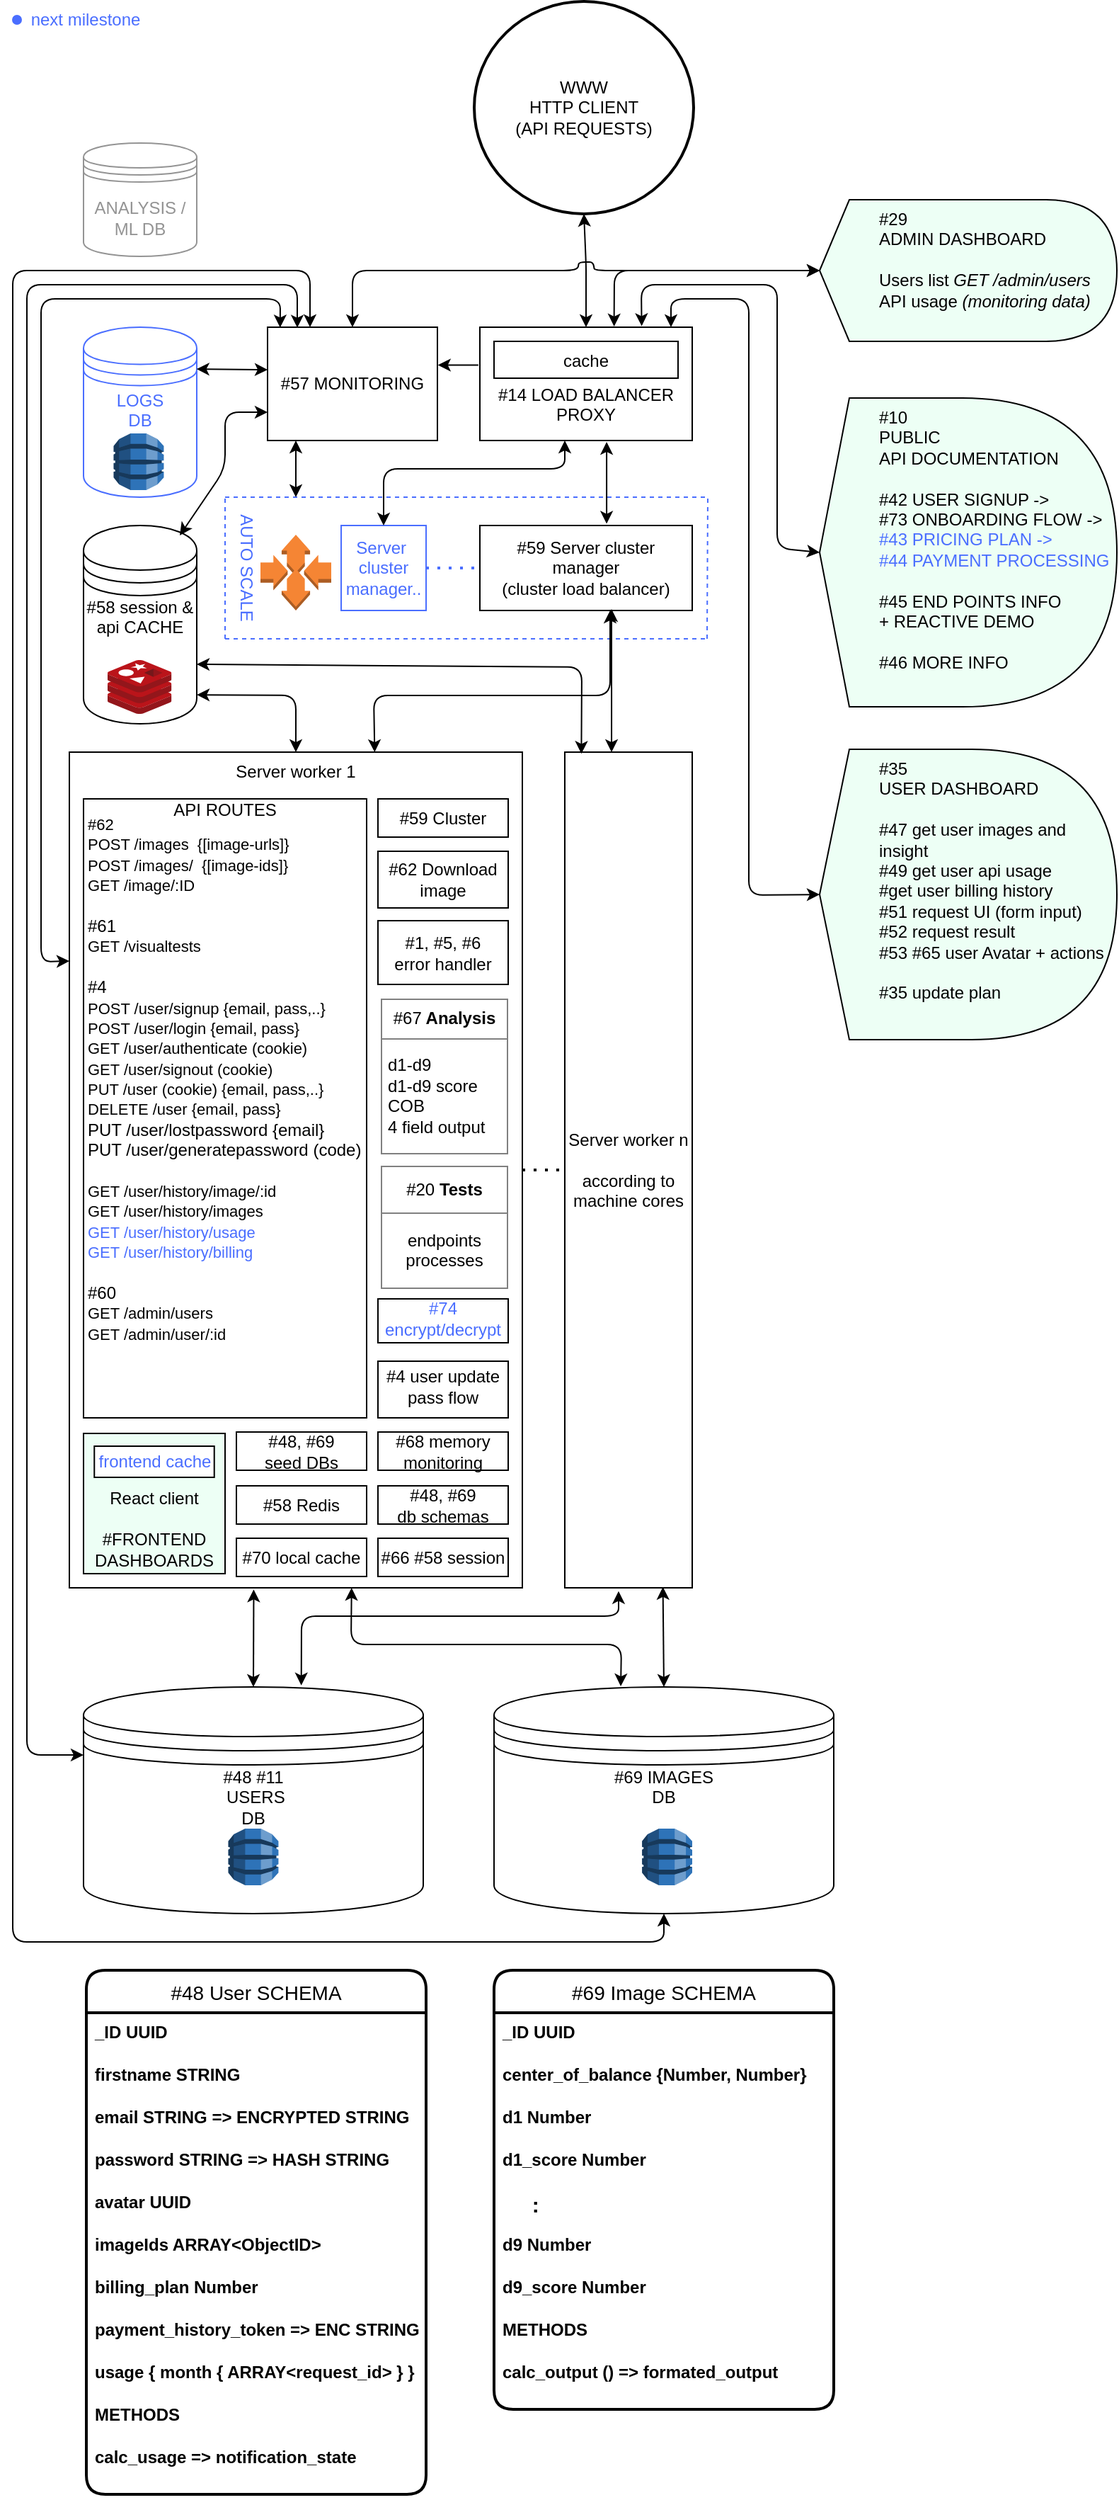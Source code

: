 <mxfile version="13.4.5" type="device"><diagram id="C5RBs43oDa-KdzZeNtuy" name="Page-1"><mxGraphModel dx="1221" dy="1875" grid="1" gridSize="10" guides="1" tooltips="1" connect="1" arrows="1" fold="1" page="1" pageScale="1" pageWidth="827" pageHeight="1169" math="0" shadow="0"><root><mxCell id="WIyWlLk6GJQsqaUBKTNV-0"/><mxCell id="WIyWlLk6GJQsqaUBKTNV-1" parent="WIyWlLk6GJQsqaUBKTNV-0"/><mxCell id="YSTjbXpnyVqQzLD2XEyx-161" value="#58 session &amp;amp; api CACHE&lt;br&gt;" style="shape=datastore;whiteSpace=wrap;html=1;verticalAlign=top;" parent="WIyWlLk6GJQsqaUBKTNV-1" vertex="1"><mxGeometry x="75" y="400" width="80" height="140" as="geometry"/></mxCell><mxCell id="YSTjbXpnyVqQzLD2XEyx-63" style="edgeStyle=orthogonalEdgeStyle;rounded=0;orthogonalLoop=1;jettySize=auto;html=1;exitX=0;exitY=0.5;exitDx=0;exitDy=0;entryX=0;entryY=0.5;entryDx=0;entryDy=0;" parent="WIyWlLk6GJQsqaUBKTNV-1" source="YSTjbXpnyVqQzLD2XEyx-0" target="YSTjbXpnyVqQzLD2XEyx-0" edge="1"><mxGeometry relative="1" as="geometry"/></mxCell><mxCell id="YSTjbXpnyVqQzLD2XEyx-0" value="#57 MONITORING" style="rounded=0;whiteSpace=wrap;html=1;" parent="WIyWlLk6GJQsqaUBKTNV-1" vertex="1"><mxGeometry x="205" y="260" width="120" height="80" as="geometry"/></mxCell><mxCell id="YSTjbXpnyVqQzLD2XEyx-1" value="LOGS &lt;br&gt;DB" style="shape=datastore;whiteSpace=wrap;html=1;verticalAlign=top;strokeColor=#4A6EFF;fontColor=#4A6EFF;" parent="WIyWlLk6GJQsqaUBKTNV-1" vertex="1"><mxGeometry x="75" y="260" width="80" height="120" as="geometry"/></mxCell><mxCell id="YSTjbXpnyVqQzLD2XEyx-5" value="cache&lt;br&gt;&lt;br&gt;#14 LOAD BALANCER&lt;br&gt;PROXY" style="rounded=0;whiteSpace=wrap;html=1;" parent="WIyWlLk6GJQsqaUBKTNV-1" vertex="1"><mxGeometry x="355" y="260" width="150" height="80" as="geometry"/></mxCell><mxCell id="YSTjbXpnyVqQzLD2XEyx-11" value="Server&amp;nbsp;&lt;br&gt;cluster&lt;br&gt;manager.." style="rounded=0;whiteSpace=wrap;html=1;strokeColor=#4A6EFF;fontColor=#4A6EFF;" parent="WIyWlLk6GJQsqaUBKTNV-1" vertex="1"><mxGeometry x="257" y="400" width="60" height="60" as="geometry"/></mxCell><mxCell id="YSTjbXpnyVqQzLD2XEyx-13" value="#59 Server cluster&lt;br&gt;manager&lt;br&gt;(cluster load balancer)" style="rounded=0;whiteSpace=wrap;html=1;" parent="WIyWlLk6GJQsqaUBKTNV-1" vertex="1"><mxGeometry x="355" y="400" width="150" height="60" as="geometry"/></mxCell><mxCell id="YSTjbXpnyVqQzLD2XEyx-20" value="" style="endArrow=none;dashed=1;html=1;strokeColor=#4A6EFF;" parent="WIyWlLk6GJQsqaUBKTNV-1" edge="1"><mxGeometry width="50" height="50" relative="1" as="geometry"><mxPoint x="175" y="380" as="sourcePoint"/><mxPoint x="515" y="380" as="targetPoint"/></mxGeometry></mxCell><mxCell id="YSTjbXpnyVqQzLD2XEyx-21" value="" style="endArrow=none;dashed=1;html=1;strokeColor=#4A6EFF;" parent="WIyWlLk6GJQsqaUBKTNV-1" edge="1"><mxGeometry width="50" height="50" relative="1" as="geometry"><mxPoint x="515.5" y="480" as="sourcePoint"/><mxPoint x="516" y="380" as="targetPoint"/></mxGeometry></mxCell><mxCell id="YSTjbXpnyVqQzLD2XEyx-22" value="" style="endArrow=none;dashed=1;html=1;strokeColor=#4A6EFF;" parent="WIyWlLk6GJQsqaUBKTNV-1" edge="1"><mxGeometry width="50" height="50" relative="1" as="geometry"><mxPoint x="175" y="480" as="sourcePoint"/><mxPoint x="175" y="380" as="targetPoint"/></mxGeometry></mxCell><mxCell id="YSTjbXpnyVqQzLD2XEyx-24" value="" style="endArrow=none;dashed=1;html=1;strokeColor=#4A6EFF;" parent="WIyWlLk6GJQsqaUBKTNV-1" edge="1"><mxGeometry width="50" height="50" relative="1" as="geometry"><mxPoint x="175" y="480" as="sourcePoint"/><mxPoint x="515" y="480" as="targetPoint"/></mxGeometry></mxCell><mxCell id="YSTjbXpnyVqQzLD2XEyx-25" value="AUTO SCALE" style="text;html=1;strokeColor=none;fillColor=none;align=center;verticalAlign=middle;whiteSpace=wrap;rounded=0;rotation=90;fontColor=#4A6EFF;" parent="WIyWlLk6GJQsqaUBKTNV-1" vertex="1"><mxGeometry x="130" y="420" width="120" height="20" as="geometry"/></mxCell><mxCell id="YSTjbXpnyVqQzLD2XEyx-27" value="Server worker 1" style="rounded=0;whiteSpace=wrap;html=1;glass=0;sketch=0;shadow=0;verticalAlign=top;" parent="WIyWlLk6GJQsqaUBKTNV-1" vertex="1"><mxGeometry x="65" y="560" width="320" height="590" as="geometry"/></mxCell><mxCell id="YSTjbXpnyVqQzLD2XEyx-28" value="Server&amp;nbsp;worker n&lt;br&gt;&lt;br&gt;according to machine cores" style="rounded=0;whiteSpace=wrap;html=1;verticalAlign=middle;" parent="WIyWlLk6GJQsqaUBKTNV-1" vertex="1"><mxGeometry x="415" y="560" width="90" height="590" as="geometry"/></mxCell><mxCell id="YSTjbXpnyVqQzLD2XEyx-49" value="API ROUTES&lt;br&gt;" style="rounded=0;whiteSpace=wrap;html=1;shadow=0;glass=0;sketch=0;align=center;verticalAlign=top;spacing=0;spacingTop=-4;" parent="WIyWlLk6GJQsqaUBKTNV-1" vertex="1"><mxGeometry x="75" y="593" width="200" height="437" as="geometry"/></mxCell><mxCell id="YSTjbXpnyVqQzLD2XEyx-50" value="&lt;blockquote style=&quot;margin: 0 0 0 40px ; border: none ; padding: 0px&quot;&gt;&lt;span&gt;#10&lt;/span&gt;&lt;/blockquote&gt;&lt;blockquote style=&quot;margin: 0 0 0 40px ; border: none ; padding: 0px&quot;&gt;&lt;span&gt;PUBLIC&lt;/span&gt;&lt;br&gt;&lt;/blockquote&gt;&lt;blockquote style=&quot;margin: 0 0 0 40px ; border: none ; padding: 0px&quot;&gt;API DOCUMENTATION&amp;nbsp;&lt;/blockquote&gt;&lt;blockquote style=&quot;margin: 0 0 0 40px ; border: none ; padding: 0px&quot;&gt;&lt;br&gt;&lt;/blockquote&gt;&lt;blockquote style=&quot;margin: 0 0 0 40px ; border: none ; padding: 0px&quot;&gt;#42&amp;nbsp;&lt;span&gt;USER SIGNUP -&amp;gt;&amp;nbsp;&lt;/span&gt;&lt;/blockquote&gt;&lt;blockquote style=&quot;margin: 0 0 0 40px ; border: none ; padding: 0px&quot;&gt;#73&lt;span&gt;&amp;nbsp;ONBOARDING FLOW -&amp;gt;&lt;/span&gt;&lt;/blockquote&gt;&lt;blockquote style=&quot;margin: 0 0 0 40px ; border: none ; padding: 0px&quot;&gt;&lt;font color=&quot;#4a6eff&quot;&gt;#43 PRICING PLAN -&amp;gt;&lt;br&gt;#44 PAYMENT PROCESSING&lt;/font&gt;&lt;/blockquote&gt;&lt;blockquote style=&quot;margin: 0 0 0 40px ; border: none ; padding: 0px&quot;&gt;&lt;br&gt;&lt;/blockquote&gt;&lt;blockquote style=&quot;margin: 0 0 0 40px ; border: none ; padding: 0px&quot;&gt;#45 END POINTS INFO&lt;/blockquote&gt;&lt;blockquote style=&quot;margin: 0 0 0 40px ; border: none ; padding: 0px&quot;&gt;+ REACTIVE DEMO&lt;br&gt;&lt;br&gt;#46 MORE INFO&lt;/blockquote&gt;&lt;blockquote style=&quot;margin: 0 0 0 40px ; border: none ; padding: 0px&quot;&gt;&lt;br&gt;&lt;/blockquote&gt;&lt;blockquote style=&quot;margin: 0 0 0 40px ; border: none ; padding: 0px&quot;&gt;&lt;br&gt;&lt;/blockquote&gt;&lt;blockquote style=&quot;margin: 0 0 0 40px ; border: none ; padding: 0px&quot;&gt;&lt;br&gt;&lt;/blockquote&gt;" style="shape=display;whiteSpace=wrap;html=1;rounded=0;shadow=0;glass=0;sketch=0;align=left;verticalAlign=top;size=0.1;fillColor=#EDFFF5;" parent="WIyWlLk6GJQsqaUBKTNV-1" vertex="1"><mxGeometry x="595" y="310" width="210" height="218" as="geometry"/></mxCell><mxCell id="YSTjbXpnyVqQzLD2XEyx-51" value="&lt;blockquote style=&quot;margin: 0 0 0 40px ; border: none ; padding: 0px&quot;&gt;#35&lt;br&gt;USER DASHBOARD&lt;/blockquote&gt;&lt;blockquote style=&quot;margin: 0 0 0 40px ; border: none ; padding: 0px&quot;&gt;&lt;br&gt;&lt;/blockquote&gt;&lt;blockquote style=&quot;margin: 0 0 0 40px ; border: none ; padding: 0px&quot;&gt;#47 get user images and insight&lt;/blockquote&gt;&lt;blockquote style=&quot;margin: 0 0 0 40px ; border: none ; padding: 0px&quot;&gt;#49 get user api usage&lt;/blockquote&gt;&lt;blockquote style=&quot;margin: 0 0 0 40px ; border: none ; padding: 0px&quot;&gt;#get user billing history&lt;/blockquote&gt;&lt;blockquote style=&quot;margin: 0 0 0 40px ; border: none ; padding: 0px&quot;&gt;#51 request UI (form input)&lt;/blockquote&gt;&lt;blockquote style=&quot;margin: 0 0 0 40px ; border: none ; padding: 0px&quot;&gt;#52 request result&lt;/blockquote&gt;&lt;blockquote style=&quot;margin: 0 0 0 40px ; border: none ; padding: 0px&quot;&gt;#53 #65 user Avatar + actions&lt;/blockquote&gt;&lt;blockquote style=&quot;margin: 0 0 0 40px ; border: none ; padding: 0px&quot;&gt;&lt;br&gt;#35 update plan&lt;/blockquote&gt;&lt;blockquote style=&quot;margin: 0 0 0 40px ; border: none ; padding: 0px&quot;&gt;&lt;br&gt;&lt;/blockquote&gt;&lt;blockquote style=&quot;margin: 0 0 0 40px ; border: none ; padding: 0px&quot;&gt;&lt;br&gt;&lt;/blockquote&gt;" style="shape=display;whiteSpace=wrap;html=1;rounded=0;shadow=0;glass=0;sketch=0;align=left;verticalAlign=top;size=0.1;fillColor=#EDFFF5;" parent="WIyWlLk6GJQsqaUBKTNV-1" vertex="1"><mxGeometry x="595" y="558" width="210" height="205" as="geometry"/></mxCell><mxCell id="YSTjbXpnyVqQzLD2XEyx-52" value="&lt;span&gt;WWW&lt;/span&gt;&lt;br&gt;&lt;span&gt;HTTP CLIENT&lt;br&gt;(API REQUESTS)&lt;br&gt;&lt;/span&gt;" style="strokeWidth=2;html=1;shape=mxgraph.flowchart.start_2;whiteSpace=wrap;rounded=0;shadow=0;glass=0;sketch=0;align=center;" parent="WIyWlLk6GJQsqaUBKTNV-1" vertex="1"><mxGeometry x="351" y="30" width="155" height="150" as="geometry"/></mxCell><mxCell id="YSTjbXpnyVqQzLD2XEyx-53" value="&lt;blockquote style=&quot;margin: 0 0 0 40px ; border: none ; padding: 0px&quot;&gt;#29&amp;nbsp;&lt;/blockquote&gt;&lt;blockquote style=&quot;margin: 0 0 0 40px ; border: none ; padding: 0px&quot;&gt;ADMIN DASHBOARD&lt;/blockquote&gt;&lt;blockquote style=&quot;margin: 0 0 0 40px ; border: none ; padding: 0px&quot;&gt;&lt;br&gt;&lt;/blockquote&gt;&lt;blockquote style=&quot;margin: 0 0 0 40px ; border: none ; padding: 0px&quot;&gt;Users list&lt;i&gt; GET /admin/users&lt;/i&gt;&lt;/blockquote&gt;&lt;blockquote style=&quot;margin: 0 0 0 40px ; border: none ; padding: 0px&quot;&gt;API usage &lt;i&gt;(monitoring data)&lt;/i&gt;&lt;/blockquote&gt;" style="shape=display;whiteSpace=wrap;html=1;rounded=0;shadow=0;glass=0;sketch=0;align=left;verticalAlign=top;size=0.1;fillColor=#EDFFF5;" parent="WIyWlLk6GJQsqaUBKTNV-1" vertex="1"><mxGeometry x="595" y="170" width="210" height="100" as="geometry"/></mxCell><mxCell id="YSTjbXpnyVqQzLD2XEyx-60" value="" style="endArrow=none;dashed=1;html=1;dashPattern=1 3;strokeWidth=2;exitX=1;exitY=0.5;exitDx=0;exitDy=0;entryX=0;entryY=0.5;entryDx=0;entryDy=0;strokeColor=#4A6EFF;" parent="WIyWlLk6GJQsqaUBKTNV-1" source="YSTjbXpnyVqQzLD2XEyx-11" target="YSTjbXpnyVqQzLD2XEyx-13" edge="1"><mxGeometry width="50" height="50" relative="1" as="geometry"><mxPoint x="435" y="430" as="sourcePoint"/><mxPoint x="485" y="380" as="targetPoint"/></mxGeometry></mxCell><mxCell id="YSTjbXpnyVqQzLD2XEyx-64" value="" style="endArrow=classic;startArrow=classic;html=1;exitX=0.998;exitY=0.246;exitDx=0;exitDy=0;exitPerimeter=0;" parent="WIyWlLk6GJQsqaUBKTNV-1" source="YSTjbXpnyVqQzLD2XEyx-1" edge="1"><mxGeometry width="50" height="50" relative="1" as="geometry"><mxPoint x="435" y="390" as="sourcePoint"/><mxPoint x="205" y="290" as="targetPoint"/></mxGeometry></mxCell><mxCell id="YSTjbXpnyVqQzLD2XEyx-68" value="" style="endArrow=classic;startArrow=classic;html=1;entryX=0.597;entryY=1.013;entryDx=0;entryDy=0;exitX=0.597;exitY=-0.02;exitDx=0;exitDy=0;exitPerimeter=0;entryPerimeter=0;" parent="WIyWlLk6GJQsqaUBKTNV-1" source="YSTjbXpnyVqQzLD2XEyx-13" target="YSTjbXpnyVqQzLD2XEyx-5" edge="1"><mxGeometry width="50" height="50" relative="1" as="geometry"><mxPoint x="445" y="357" as="sourcePoint"/><mxPoint x="485" y="310" as="targetPoint"/></mxGeometry></mxCell><mxCell id="YSTjbXpnyVqQzLD2XEyx-69" value="" style="endArrow=classic;startArrow=classic;html=1;exitX=0.5;exitY=0;exitDx=0;exitDy=0;" parent="WIyWlLk6GJQsqaUBKTNV-1" source="YSTjbXpnyVqQzLD2XEyx-11" edge="1"><mxGeometry width="50" height="50" relative="1" as="geometry"><mxPoint x="287" y="370" as="sourcePoint"/><mxPoint x="415" y="340" as="targetPoint"/><Array as="points"><mxPoint x="287" y="360"/><mxPoint x="415" y="360"/></Array></mxGeometry></mxCell><mxCell id="YSTjbXpnyVqQzLD2XEyx-73" value="" style="endArrow=classic;startArrow=classic;html=1;entryX=0;entryY=0.5;entryDx=0;entryDy=0;entryPerimeter=0;exitX=0.5;exitY=0;exitDx=0;exitDy=0;" parent="WIyWlLk6GJQsqaUBKTNV-1" source="YSTjbXpnyVqQzLD2XEyx-0" target="YSTjbXpnyVqQzLD2XEyx-53" edge="1"><mxGeometry width="50" height="50" relative="1" as="geometry"><mxPoint x="425" y="410" as="sourcePoint"/><mxPoint x="475" y="360" as="targetPoint"/><Array as="points"><mxPoint x="265" y="220"/><mxPoint x="424" y="220"/><mxPoint x="425" y="214"/><mxPoint x="435" y="214"/><mxPoint x="436" y="220"/></Array></mxGeometry></mxCell><mxCell id="YSTjbXpnyVqQzLD2XEyx-76" value="" style="endArrow=classic;startArrow=classic;html=1;entryX=0;entryY=0.5;entryDx=0;entryDy=0;entryPerimeter=0;exitX=0.762;exitY=-0.01;exitDx=0;exitDy=0;exitPerimeter=0;" parent="WIyWlLk6GJQsqaUBKTNV-1" source="YSTjbXpnyVqQzLD2XEyx-5" target="YSTjbXpnyVqQzLD2XEyx-50" edge="1"><mxGeometry width="50" height="50" relative="1" as="geometry"><mxPoint x="395" y="380" as="sourcePoint"/><mxPoint x="445" y="330" as="targetPoint"/><Array as="points"><mxPoint x="469" y="230"/><mxPoint x="565" y="230"/><mxPoint x="565" y="416"/></Array></mxGeometry></mxCell><mxCell id="YSTjbXpnyVqQzLD2XEyx-77" value="" style="endArrow=classic;startArrow=classic;html=1;entryX=0;entryY=0.5;entryDx=0;entryDy=0;entryPerimeter=0;exitX=0.9;exitY=0;exitDx=0;exitDy=0;exitPerimeter=0;" parent="WIyWlLk6GJQsqaUBKTNV-1" source="YSTjbXpnyVqQzLD2XEyx-5" target="YSTjbXpnyVqQzLD2XEyx-51" edge="1"><mxGeometry width="50" height="50" relative="1" as="geometry"><mxPoint x="525" y="257" as="sourcePoint"/><mxPoint x="445" y="410" as="targetPoint"/><Array as="points"><mxPoint x="490" y="240"/><mxPoint x="545" y="240"/><mxPoint x="545" y="661"/></Array></mxGeometry></mxCell><mxCell id="YSTjbXpnyVqQzLD2XEyx-78" value="ANALYSIS / ML DB" style="shape=datastore;whiteSpace=wrap;html=1;strokeColor=#949494;fontColor=#949494;" parent="WIyWlLk6GJQsqaUBKTNV-1" vertex="1"><mxGeometry x="75" y="130" width="80" height="80" as="geometry"/></mxCell><mxCell id="YSTjbXpnyVqQzLD2XEyx-79" value="#48 #11&lt;br&gt;&amp;nbsp;USERS&lt;br&gt;DB" style="shape=datastore;whiteSpace=wrap;html=1;verticalAlign=top;" parent="WIyWlLk6GJQsqaUBKTNV-1" vertex="1"><mxGeometry x="75" y="1220" width="240" height="160" as="geometry"/></mxCell><mxCell id="YSTjbXpnyVqQzLD2XEyx-80" value="" style="endArrow=classic;startArrow=classic;html=1;exitX=0.674;exitY=0;exitDx=0;exitDy=0;exitPerimeter=0;" parent="WIyWlLk6GJQsqaUBKTNV-1" source="YSTjbXpnyVqQzLD2XEyx-27" edge="1"><mxGeometry width="50" height="50" relative="1" as="geometry"><mxPoint x="285" y="534" as="sourcePoint"/><mxPoint x="447" y="460" as="targetPoint"/><Array as="points"><mxPoint x="280" y="520"/><mxPoint x="447" y="520"/></Array></mxGeometry></mxCell><mxCell id="YSTjbXpnyVqQzLD2XEyx-83" value="" style="endArrow=classic;startArrow=classic;html=1;fontColor=#949494;exitX=0.367;exitY=0;exitDx=0;exitDy=0;exitPerimeter=0;" parent="WIyWlLk6GJQsqaUBKTNV-1" source="YSTjbXpnyVqQzLD2XEyx-28" edge="1"><mxGeometry width="50" height="50" relative="1" as="geometry"><mxPoint x="448" y="534" as="sourcePoint"/><mxPoint x="448" y="459" as="targetPoint"/></mxGeometry></mxCell><mxCell id="YSTjbXpnyVqQzLD2XEyx-84" value="&lt;span style=&quot;font-size: 11px&quot;&gt;#62&lt;br&gt;POST /images&amp;nbsp;&amp;nbsp;{[image-urls]}&lt;/span&gt;&lt;br style=&quot;font-size: 11px&quot;&gt;&lt;span style=&quot;font-size: 11px&quot;&gt;POST /images/&amp;nbsp; {[image-ids]}&lt;/span&gt;&lt;br style=&quot;font-size: 11px&quot;&gt;&lt;span style=&quot;font-size: 11px&quot;&gt;GET /image/:ID&lt;/span&gt;&lt;br style=&quot;font-size: 11px&quot;&gt;&lt;br&gt;#61&lt;br style=&quot;font-size: 11px&quot;&gt;&lt;span style=&quot;font-size: 11px&quot;&gt;GET /visualtests&lt;br&gt;&lt;br&gt;&lt;/span&gt;#4&lt;br style=&quot;font-size: 11px&quot;&gt;&lt;span style=&quot;font-size: 11px&quot;&gt;POST /user/signup {email, pass,..}&lt;/span&gt;&lt;br style=&quot;font-size: 11px&quot;&gt;&lt;span style=&quot;font-size: 11px&quot;&gt;POST /user/login {email, pass}&lt;/span&gt;&lt;br style=&quot;font-size: 11px&quot;&gt;&lt;span style=&quot;font-size: 11px&quot;&gt;GET /user/authenticate (cookie)&lt;/span&gt;&lt;br style=&quot;font-size: 11px&quot;&gt;&lt;span style=&quot;font-size: 11px&quot;&gt;GET /user/signout (cookie)&lt;/span&gt;&lt;br style=&quot;font-size: 11px&quot;&gt;&lt;span style=&quot;font-size: 11px&quot;&gt;PUT /user (cookie) {email, pass,..}&lt;/span&gt;&lt;br style=&quot;font-size: 11px&quot;&gt;&lt;span style=&quot;font-size: 11px&quot;&gt;DELETE /user {email, pass}&lt;/span&gt;&lt;br style=&quot;font-size: 11px&quot;&gt;PUT /user/lostpassword {email}&lt;br&gt;PUT /user/generatepassword (code)&lt;br&gt;&lt;br style=&quot;font-size: 11px&quot;&gt;&lt;span style=&quot;font-size: 11px&quot;&gt;GET /user/history/image/:id&lt;/span&gt;&lt;br style=&quot;font-size: 11px&quot;&gt;&lt;span style=&quot;font-size: 11px&quot;&gt;GET /user/history/images&lt;/span&gt;&lt;br style=&quot;font-size: 11px&quot;&gt;&lt;span style=&quot;color: rgb(74 , 110 , 255) ; font-size: 11px&quot;&gt;GET /user/history/usage&lt;/span&gt;&lt;br style=&quot;color: rgb(74 , 110 , 255) ; font-size: 11px&quot;&gt;&lt;span style=&quot;color: rgb(74 , 110 , 255) ; font-size: 11px&quot;&gt;GET /user/history/billing&lt;br&gt;&lt;/span&gt;&lt;br&gt;#60&lt;br style=&quot;font-size: 11px&quot;&gt;&lt;span style=&quot;font-size: 11px&quot;&gt;GET /admin/users&lt;br&gt;&lt;/span&gt;&lt;span style=&quot;font-size: 11px&quot;&gt;GET /admin/user/:id&lt;/span&gt;" style="text;html=1;strokeColor=none;fillColor=none;align=left;verticalAlign=top;whiteSpace=wrap;rounded=0;shadow=0;glass=0;sketch=0;spacing=0;horizontal=1;" parent="WIyWlLk6GJQsqaUBKTNV-1" vertex="1"><mxGeometry x="78" y="599" width="202" height="431" as="geometry"/></mxCell><mxCell id="YSTjbXpnyVqQzLD2XEyx-105" value="#69 IMAGES&lt;br&gt;DB" style="shape=datastore;whiteSpace=wrap;html=1;verticalAlign=top;" parent="WIyWlLk6GJQsqaUBKTNV-1" vertex="1"><mxGeometry x="365" y="1220" width="240" height="160" as="geometry"/></mxCell><mxCell id="YSTjbXpnyVqQzLD2XEyx-133" value="" style="endArrow=none;dashed=1;html=1;dashPattern=1 3;strokeWidth=2;fontSize=15;fontColor=#000000;exitX=1;exitY=0.5;exitDx=0;exitDy=0;entryX=0;entryY=0.5;entryDx=0;entryDy=0;" parent="WIyWlLk6GJQsqaUBKTNV-1" source="YSTjbXpnyVqQzLD2XEyx-27" target="YSTjbXpnyVqQzLD2XEyx-28" edge="1"><mxGeometry width="50" height="50" relative="1" as="geometry"><mxPoint x="355" y="760" as="sourcePoint"/><mxPoint x="405" y="710" as="targetPoint"/></mxGeometry></mxCell><mxCell id="YSTjbXpnyVqQzLD2XEyx-135" value="#48 User SCHEMA" style="swimlane;childLayout=stackLayout;horizontal=1;startSize=30;horizontalStack=0;rounded=1;fontSize=14;fontStyle=0;strokeWidth=2;resizeParent=0;resizeLast=1;shadow=0;dashed=0;align=center;glass=0;sketch=0;" parent="WIyWlLk6GJQsqaUBKTNV-1" vertex="1"><mxGeometry x="77" y="1420" width="240" height="370" as="geometry"/></mxCell><mxCell id="YSTjbXpnyVqQzLD2XEyx-99" value="_ID UUID" style="text;strokeColor=none;fillColor=none;spacingLeft=4;spacingRight=4;overflow=hidden;rotatable=0;points=[[0,0.5],[1,0.5]];portConstraint=eastwest;fontSize=12;fontStyle=1" parent="YSTjbXpnyVqQzLD2XEyx-135" vertex="1"><mxGeometry y="30" width="240" height="30" as="geometry"/></mxCell><mxCell id="YSTjbXpnyVqQzLD2XEyx-100" value="firstname STRING" style="text;strokeColor=none;fillColor=none;spacingLeft=4;spacingRight=4;overflow=hidden;rotatable=0;points=[[0,0.5],[1,0.5]];portConstraint=eastwest;fontSize=12;fontStyle=1" parent="YSTjbXpnyVqQzLD2XEyx-135" vertex="1"><mxGeometry y="60" width="240" height="30" as="geometry"/></mxCell><mxCell id="YSTjbXpnyVqQzLD2XEyx-101" value="email STRING =&gt; ENCRYPTED STRING" style="text;strokeColor=none;fillColor=none;spacingLeft=4;spacingRight=4;overflow=hidden;rotatable=0;points=[[0,0.5],[1,0.5]];portConstraint=eastwest;fontSize=12;fontStyle=1" parent="YSTjbXpnyVqQzLD2XEyx-135" vertex="1"><mxGeometry y="90" width="240" height="30" as="geometry"/></mxCell><mxCell id="YSTjbXpnyVqQzLD2XEyx-103" value="password STRING =&gt; HASH STRING" style="text;strokeColor=none;fillColor=none;spacingLeft=4;spacingRight=4;overflow=hidden;rotatable=0;points=[[0,0.5],[1,0.5]];portConstraint=eastwest;fontSize=12;fontStyle=1" parent="YSTjbXpnyVqQzLD2XEyx-135" vertex="1"><mxGeometry y="120" width="240" height="30" as="geometry"/></mxCell><mxCell id="ErRL4iiIFiC2zqBKKgvT-1" value="avatar UUID" style="text;strokeColor=none;fillColor=none;spacingLeft=4;spacingRight=4;overflow=hidden;rotatable=0;points=[[0,0.5],[1,0.5]];portConstraint=eastwest;fontSize=12;fontStyle=1" parent="YSTjbXpnyVqQzLD2XEyx-135" vertex="1"><mxGeometry y="150" width="240" height="30" as="geometry"/></mxCell><mxCell id="YSTjbXpnyVqQzLD2XEyx-126" value="imageIds ARRAY&lt;ObjectID&gt;" style="text;strokeColor=none;fillColor=none;spacingLeft=4;spacingRight=4;overflow=hidden;rotatable=0;points=[[0,0.5],[1,0.5]];portConstraint=eastwest;fontSize=12;fontStyle=1" parent="YSTjbXpnyVqQzLD2XEyx-135" vertex="1"><mxGeometry y="180" width="240" height="30" as="geometry"/></mxCell><mxCell id="YSTjbXpnyVqQzLD2XEyx-104" value="billing_plan Number" style="text;strokeColor=none;fillColor=none;spacingLeft=4;spacingRight=4;overflow=hidden;rotatable=0;points=[[0,0.5],[1,0.5]];portConstraint=eastwest;fontSize=12;fontStyle=1" parent="YSTjbXpnyVqQzLD2XEyx-135" vertex="1"><mxGeometry y="210" width="240" height="30" as="geometry"/></mxCell><mxCell id="YSTjbXpnyVqQzLD2XEyx-127" value="payment_history_token =&gt; ENC STRING" style="text;strokeColor=none;fillColor=none;spacingLeft=4;spacingRight=4;overflow=hidden;rotatable=0;points=[[0,0.5],[1,0.5]];portConstraint=eastwest;fontSize=12;fontStyle=1" parent="YSTjbXpnyVqQzLD2XEyx-135" vertex="1"><mxGeometry y="240" width="240" height="30" as="geometry"/></mxCell><mxCell id="YSTjbXpnyVqQzLD2XEyx-128" value="usage { month { ARRAY&lt;request_id&gt; } }" style="text;strokeColor=none;fillColor=none;spacingLeft=4;spacingRight=4;overflow=hidden;rotatable=0;points=[[0,0.5],[1,0.5]];portConstraint=eastwest;fontSize=12;fontStyle=1" parent="YSTjbXpnyVqQzLD2XEyx-135" vertex="1"><mxGeometry y="270" width="240" height="30" as="geometry"/></mxCell><mxCell id="YSTjbXpnyVqQzLD2XEyx-131" value="METHODS" style="text;strokeColor=none;fillColor=none;spacingLeft=4;spacingRight=4;overflow=hidden;rotatable=0;points=[[0,0.5],[1,0.5]];portConstraint=eastwest;fontSize=12;fontStyle=1" parent="YSTjbXpnyVqQzLD2XEyx-135" vertex="1"><mxGeometry y="300" width="240" height="30" as="geometry"/></mxCell><mxCell id="YSTjbXpnyVqQzLD2XEyx-132" value="calc_usage =&gt; notification_state" style="text;strokeColor=none;fillColor=none;spacingLeft=4;spacingRight=4;overflow=hidden;rotatable=0;points=[[0,0.5],[1,0.5]];portConstraint=eastwest;fontSize=12;fontStyle=1" parent="YSTjbXpnyVqQzLD2XEyx-135" vertex="1"><mxGeometry y="330" width="240" height="40" as="geometry"/></mxCell><mxCell id="YSTjbXpnyVqQzLD2XEyx-137" value="#69 Image SCHEMA" style="swimlane;childLayout=stackLayout;horizontal=1;startSize=30;horizontalStack=0;rounded=1;fontSize=14;fontStyle=0;strokeWidth=2;resizeParent=0;resizeLast=1;shadow=0;dashed=0;align=center;glass=0;sketch=0;" parent="WIyWlLk6GJQsqaUBKTNV-1" vertex="1"><mxGeometry x="365" y="1420" width="240" height="310" as="geometry"/></mxCell><mxCell id="YSTjbXpnyVqQzLD2XEyx-107" value="_ID UUID" style="text;strokeColor=none;fillColor=none;spacingLeft=4;spacingRight=4;overflow=hidden;rotatable=0;points=[[0,0.5],[1,0.5]];portConstraint=eastwest;fontSize=12;fontStyle=1" parent="YSTjbXpnyVqQzLD2XEyx-137" vertex="1"><mxGeometry y="30" width="240" height="30" as="geometry"/></mxCell><mxCell id="YSTjbXpnyVqQzLD2XEyx-110" value="center_of_balance {Number, Number}" style="text;strokeColor=none;fillColor=none;spacingLeft=4;spacingRight=4;overflow=hidden;rotatable=0;points=[[0,0.5],[1,0.5]];portConstraint=eastwest;fontSize=12;fontStyle=1" parent="YSTjbXpnyVqQzLD2XEyx-137" vertex="1"><mxGeometry y="60" width="240" height="30" as="geometry"/></mxCell><mxCell id="YSTjbXpnyVqQzLD2XEyx-113" value="d1 Number&#10;" style="text;strokeColor=none;fillColor=none;spacingLeft=4;spacingRight=4;overflow=hidden;rotatable=0;points=[[0,0.5],[1,0.5]];portConstraint=eastwest;fontSize=12;fontStyle=1" parent="YSTjbXpnyVqQzLD2XEyx-137" vertex="1"><mxGeometry y="90" width="240" height="30" as="geometry"/></mxCell><mxCell id="YSTjbXpnyVqQzLD2XEyx-119" value="d1_score Number&#10;" style="text;strokeColor=none;fillColor=none;spacingLeft=4;spacingRight=4;overflow=hidden;rotatable=0;points=[[0,0.5],[1,0.5]];portConstraint=eastwest;fontSize=12;fontStyle=1" parent="YSTjbXpnyVqQzLD2XEyx-137" vertex="1"><mxGeometry y="120" width="240" height="30" as="geometry"/></mxCell><mxCell id="YSTjbXpnyVqQzLD2XEyx-124" value="     :" style="text;strokeColor=none;fillColor=none;spacingLeft=4;spacingRight=4;overflow=hidden;rotatable=0;points=[[0,0.5],[1,0.5]];portConstraint=eastwest;fontSize=15;fontStyle=1" parent="YSTjbXpnyVqQzLD2XEyx-137" vertex="1"><mxGeometry y="150" width="240" height="30" as="geometry"/></mxCell><mxCell id="YSTjbXpnyVqQzLD2XEyx-120" value="d9 Number&#10;" style="text;strokeColor=none;fillColor=none;spacingLeft=4;spacingRight=4;overflow=hidden;rotatable=0;points=[[0,0.5],[1,0.5]];portConstraint=eastwest;fontSize=12;fontStyle=1" parent="YSTjbXpnyVqQzLD2XEyx-137" vertex="1"><mxGeometry y="180" width="240" height="30" as="geometry"/></mxCell><mxCell id="YSTjbXpnyVqQzLD2XEyx-121" value="d9_score Number&#10;" style="text;strokeColor=none;fillColor=none;spacingLeft=4;spacingRight=4;overflow=hidden;rotatable=0;points=[[0,0.5],[1,0.5]];portConstraint=eastwest;fontSize=12;fontStyle=1" parent="YSTjbXpnyVqQzLD2XEyx-137" vertex="1"><mxGeometry y="210" width="240" height="30" as="geometry"/></mxCell><mxCell id="YSTjbXpnyVqQzLD2XEyx-130" value="METHODS" style="text;strokeColor=none;fillColor=none;spacingLeft=4;spacingRight=4;overflow=hidden;rotatable=0;points=[[0,0.5],[1,0.5]];portConstraint=eastwest;fontSize=12;fontStyle=1" parent="YSTjbXpnyVqQzLD2XEyx-137" vertex="1"><mxGeometry y="240" width="240" height="30" as="geometry"/></mxCell><mxCell id="YSTjbXpnyVqQzLD2XEyx-129" value="calc_output () =&gt; formated_output" style="text;strokeColor=none;fillColor=none;spacingLeft=4;spacingRight=4;overflow=hidden;rotatable=0;points=[[0,0.5],[1,0.5]];portConstraint=eastwest;fontSize=12;fontStyle=1" parent="YSTjbXpnyVqQzLD2XEyx-137" vertex="1"><mxGeometry y="270" width="240" height="40" as="geometry"/></mxCell><mxCell id="YSTjbXpnyVqQzLD2XEyx-148" value="&lt;table border=&quot;1&quot; width=&quot;100%&quot; cellpadding=&quot;4&quot; style=&quot;width: 100% ; height: 100% ; border-collapse: collapse ; font-size: 12px&quot;&gt;&lt;tbody&gt;&lt;tr&gt;&lt;th align=&quot;center&quot;&gt;&lt;span style=&quot;font-weight: normal&quot;&gt;#20 &lt;/span&gt;Tests&lt;/th&gt;&lt;/tr&gt;&lt;tr&gt;&lt;td align=&quot;center&quot;&gt;&lt;font style=&quot;font-size: 12px&quot;&gt;endpoints&lt;br&gt;processes&lt;br&gt;&lt;/font&gt;&lt;/td&gt;&lt;/tr&gt;&lt;/tbody&gt;&lt;/table&gt;" style="text;html=1;strokeColor=none;fillColor=none;overflow=fill;rounded=0;shadow=0;glass=0;sketch=0;fontSize=15;fontColor=#000000;align=right;" parent="WIyWlLk6GJQsqaUBKTNV-1" vertex="1"><mxGeometry x="285" y="852" width="90" height="87" as="geometry"/></mxCell><mxCell id="YSTjbXpnyVqQzLD2XEyx-153" value="&lt;table border=&quot;1&quot; width=&quot;100%&quot; cellpadding=&quot;4&quot; style=&quot;width: 100% ; height: 100% ; border-collapse: collapse ; font-size: 12px&quot;&gt;&lt;tbody&gt;&lt;tr&gt;&lt;th align=&quot;center&quot;&gt;&lt;span style=&quot;font-weight: normal&quot;&gt;#67&lt;/span&gt; Analysis&lt;/th&gt;&lt;/tr&gt;&lt;tr&gt;&lt;td&gt;&lt;div style=&quot;text-align: left&quot;&gt;&lt;span&gt;d1-d9&lt;/span&gt;&lt;/div&gt;&lt;font style=&quot;font-size: 12px&quot;&gt;&lt;div style=&quot;text-align: left&quot;&gt;&lt;span&gt;d1-d9 score&lt;br&gt;COB&lt;br&gt;4 field output&lt;/span&gt;&lt;/div&gt;&lt;/font&gt;&lt;/td&gt;&lt;/tr&gt;&lt;/tbody&gt;&lt;/table&gt;" style="text;html=1;strokeColor=none;fillColor=none;overflow=fill;rounded=0;shadow=0;glass=0;sketch=0;fontSize=15;fontColor=#000000;align=right;" parent="WIyWlLk6GJQsqaUBKTNV-1" vertex="1"><mxGeometry x="285" y="734" width="90" height="110" as="geometry"/></mxCell><mxCell id="YSTjbXpnyVqQzLD2XEyx-158" value="&lt;font style=&quot;font-size: 12px ; line-height: 0%&quot;&gt;cache&lt;/font&gt;" style="rounded=0;whiteSpace=wrap;html=1;shadow=0;glass=0;sketch=0;strokeColor=#000000;fontSize=12;fontColor=#000000;align=center;verticalAlign=top;" parent="WIyWlLk6GJQsqaUBKTNV-1" vertex="1"><mxGeometry x="365" y="270" width="130" height="26" as="geometry"/></mxCell><mxCell id="YSTjbXpnyVqQzLD2XEyx-160" value="" style="aspect=fixed;html=1;points=[];align=center;image;fontSize=12;image=img/lib/mscae/Cache_Redis_Product.svg;rounded=0;shadow=0;glass=0;sketch=0;strokeColor=#000000;" parent="WIyWlLk6GJQsqaUBKTNV-1" vertex="1"><mxGeometry x="91.95" y="495" width="45.24" height="38" as="geometry"/></mxCell><mxCell id="YSTjbXpnyVqQzLD2XEyx-162" value="" style="endArrow=classic;startArrow=classic;html=1;fontSize=12;fontColor=#000000;entryX=0.5;entryY=0;entryDx=0;entryDy=0;exitX=1;exitY=0.854;exitDx=0;exitDy=0;exitPerimeter=0;" parent="WIyWlLk6GJQsqaUBKTNV-1" source="YSTjbXpnyVqQzLD2XEyx-161" target="YSTjbXpnyVqQzLD2XEyx-27" edge="1"><mxGeometry width="50" height="50" relative="1" as="geometry"><mxPoint x="156" y="510" as="sourcePoint"/><mxPoint x="415" y="470" as="targetPoint"/><Array as="points"><mxPoint x="225" y="520"/></Array></mxGeometry></mxCell><mxCell id="YSTjbXpnyVqQzLD2XEyx-167" value="" style="endArrow=classic;startArrow=classic;html=1;fontSize=12;fontColor=#000000;exitX=1;exitY=0.7;exitDx=0;exitDy=0;entryX=0.13;entryY=0.002;entryDx=0;entryDy=0;entryPerimeter=0;" parent="WIyWlLk6GJQsqaUBKTNV-1" source="YSTjbXpnyVqQzLD2XEyx-161" target="YSTjbXpnyVqQzLD2XEyx-28" edge="1"><mxGeometry width="50" height="50" relative="1" as="geometry"><mxPoint x="365" y="520" as="sourcePoint"/><mxPoint x="415" y="470" as="targetPoint"/><Array as="points"><mxPoint x="427" y="500"/></Array></mxGeometry></mxCell><mxCell id="YSTjbXpnyVqQzLD2XEyx-168" value="" style="outlineConnect=0;dashed=0;verticalLabelPosition=bottom;verticalAlign=top;align=center;html=1;shape=mxgraph.aws3.dynamo_db;fillColor=#2E73B8;gradientColor=none;rounded=0;shadow=0;glass=0;sketch=0;strokeColor=#000000;fontSize=12;fontColor=#000000;" parent="WIyWlLk6GJQsqaUBKTNV-1" vertex="1"><mxGeometry x="96.29" y="335" width="35.43" height="40" as="geometry"/></mxCell><mxCell id="YSTjbXpnyVqQzLD2XEyx-169" value="" style="outlineConnect=0;dashed=0;verticalLabelPosition=bottom;verticalAlign=top;align=center;html=1;shape=mxgraph.aws3.auto_scaling;fillColor=#F58534;gradientColor=none;rounded=0;shadow=0;glass=0;sketch=0;strokeColor=#000000;fontSize=12;fontColor=#000000;" parent="WIyWlLk6GJQsqaUBKTNV-1" vertex="1"><mxGeometry x="200" y="406.5" width="50" height="53.5" as="geometry"/></mxCell><mxCell id="YSTjbXpnyVqQzLD2XEyx-170" value="" style="outlineConnect=0;dashed=0;verticalLabelPosition=bottom;verticalAlign=top;align=center;html=1;shape=mxgraph.aws3.dynamo_db;fillColor=#2E73B8;gradientColor=none;rounded=0;shadow=0;glass=0;sketch=0;strokeColor=#000000;fontSize=12;fontColor=#000000;" parent="WIyWlLk6GJQsqaUBKTNV-1" vertex="1"><mxGeometry x="177.28" y="1320" width="35.43" height="40" as="geometry"/></mxCell><mxCell id="YSTjbXpnyVqQzLD2XEyx-171" value="" style="outlineConnect=0;dashed=0;verticalLabelPosition=bottom;verticalAlign=top;align=center;html=1;shape=mxgraph.aws3.dynamo_db;fillColor=#2E73B8;gradientColor=none;rounded=0;shadow=0;glass=0;sketch=0;strokeColor=#000000;fontSize=12;fontColor=#000000;" parent="WIyWlLk6GJQsqaUBKTNV-1" vertex="1"><mxGeometry x="469.57" y="1320" width="35.43" height="40" as="geometry"/></mxCell><mxCell id="YSTjbXpnyVqQzLD2XEyx-175" value="#1, #5, #6 &lt;br&gt;error handler" style="rounded=0;whiteSpace=wrap;html=1;shadow=0;glass=0;sketch=0;strokeColor=#000000;fontSize=12;fontColor=#000000;align=center;" parent="WIyWlLk6GJQsqaUBKTNV-1" vertex="1"><mxGeometry x="283" y="679" width="92" height="45" as="geometry"/></mxCell><mxCell id="YSTjbXpnyVqQzLD2XEyx-180" value="#62 Download image" style="rounded=0;whiteSpace=wrap;html=1;shadow=0;glass=0;sketch=0;strokeColor=#000000;fontSize=12;fontColor=#000000;align=center;" parent="WIyWlLk6GJQsqaUBKTNV-1" vertex="1"><mxGeometry x="283" y="630" width="92" height="40" as="geometry"/></mxCell><mxCell id="YSTjbXpnyVqQzLD2XEyx-181" value="#59 Cluster" style="rounded=0;whiteSpace=wrap;html=1;shadow=0;glass=0;sketch=0;strokeColor=#000000;fontSize=12;fontColor=#000000;align=center;" parent="WIyWlLk6GJQsqaUBKTNV-1" vertex="1"><mxGeometry x="283" y="593" width="92" height="27" as="geometry"/></mxCell><mxCell id="YSTjbXpnyVqQzLD2XEyx-182" value="#68 memory monitoring" style="rounded=0;whiteSpace=wrap;html=1;shadow=0;glass=0;sketch=0;strokeColor=#000000;fontSize=12;fontColor=#000000;align=center;" parent="WIyWlLk6GJQsqaUBKTNV-1" vertex="1"><mxGeometry x="283" y="1040" width="92" height="27" as="geometry"/></mxCell><mxCell id="YSTjbXpnyVqQzLD2XEyx-184" value="#66 #58 session" style="rounded=0;whiteSpace=wrap;html=1;shadow=0;glass=0;sketch=0;strokeColor=#000000;fontSize=12;fontColor=#000000;align=center;" parent="WIyWlLk6GJQsqaUBKTNV-1" vertex="1"><mxGeometry x="283" y="1115" width="92" height="27" as="geometry"/></mxCell><mxCell id="YSTjbXpnyVqQzLD2XEyx-185" value="#48, #69 &lt;br&gt;seed DBs" style="rounded=0;whiteSpace=wrap;html=1;shadow=0;glass=0;sketch=0;strokeColor=#000000;fontSize=12;fontColor=#000000;align=center;" parent="WIyWlLk6GJQsqaUBKTNV-1" vertex="1"><mxGeometry x="183" y="1040" width="92" height="27" as="geometry"/></mxCell><mxCell id="YSTjbXpnyVqQzLD2XEyx-186" value="#70 local cache" style="rounded=0;whiteSpace=wrap;html=1;shadow=0;glass=0;sketch=0;strokeColor=#000000;fontSize=12;fontColor=#000000;align=center;" parent="WIyWlLk6GJQsqaUBKTNV-1" vertex="1"><mxGeometry x="183" y="1115" width="92" height="27" as="geometry"/></mxCell><mxCell id="YSTjbXpnyVqQzLD2XEyx-187" value="React client&lt;br&gt;&lt;br&gt;#FRONTEND&lt;br&gt;DASHBOARDS" style="rounded=0;whiteSpace=wrap;html=1;shadow=0;glass=0;sketch=0;strokeColor=#000000;fontSize=12;fontColor=#000000;align=center;verticalAlign=bottom;fillColor=#EDFFF5;" parent="WIyWlLk6GJQsqaUBKTNV-1" vertex="1"><mxGeometry x="75" y="1041" width="100" height="99" as="geometry"/></mxCell><mxCell id="YSTjbXpnyVqQzLD2XEyx-189" value="" style="endArrow=classic;html=1;fontSize=12;fontColor=#000000;exitX=-0.007;exitY=0.334;exitDx=0;exitDy=0;exitPerimeter=0;entryX=1.003;entryY=0.334;entryDx=0;entryDy=0;entryPerimeter=0;" parent="WIyWlLk6GJQsqaUBKTNV-1" source="YSTjbXpnyVqQzLD2XEyx-5" target="YSTjbXpnyVqQzLD2XEyx-0" edge="1"><mxGeometry width="50" height="50" relative="1" as="geometry"><mxPoint x="295" y="300" as="sourcePoint"/><mxPoint x="345" y="250" as="targetPoint"/></mxGeometry></mxCell><mxCell id="YSTjbXpnyVqQzLD2XEyx-193" value="" style="endArrow=classic;startArrow=classic;html=1;fontSize=16;fontColor=#000000;entryX=0.5;entryY=0;entryDx=0;entryDy=0;exitX=0.407;exitY=1.002;exitDx=0;exitDy=0;exitPerimeter=0;" parent="WIyWlLk6GJQsqaUBKTNV-1" source="YSTjbXpnyVqQzLD2XEyx-27" target="YSTjbXpnyVqQzLD2XEyx-79" edge="1"><mxGeometry width="50" height="50" relative="1" as="geometry"><mxPoint x="195" y="961" as="sourcePoint"/><mxPoint x="-15" y="970" as="targetPoint"/></mxGeometry></mxCell><mxCell id="YSTjbXpnyVqQzLD2XEyx-194" value="" style="endArrow=classic;startArrow=classic;html=1;fontSize=16;fontColor=#000000;entryX=0.641;entryY=-0.007;entryDx=0;entryDy=0;entryPerimeter=0;exitX=0.422;exitY=1.004;exitDx=0;exitDy=0;exitPerimeter=0;" parent="WIyWlLk6GJQsqaUBKTNV-1" source="YSTjbXpnyVqQzLD2XEyx-28" target="YSTjbXpnyVqQzLD2XEyx-79" edge="1"><mxGeometry width="50" height="50" relative="1" as="geometry"><mxPoint x="454" y="1170" as="sourcePoint"/><mxPoint x="25" y="710" as="targetPoint"/><Array as="points"><mxPoint x="453" y="1170"/><mxPoint x="229" y="1170"/></Array></mxGeometry></mxCell><mxCell id="YSTjbXpnyVqQzLD2XEyx-195" value="" style="endArrow=classic;startArrow=classic;html=1;fontSize=16;fontColor=#000000;exitX=0.5;exitY=0;exitDx=0;exitDy=0;entryX=0.77;entryY=0.999;entryDx=0;entryDy=0;entryPerimeter=0;" parent="WIyWlLk6GJQsqaUBKTNV-1" source="YSTjbXpnyVqQzLD2XEyx-105" target="YSTjbXpnyVqQzLD2XEyx-28" edge="1"><mxGeometry width="50" height="50" relative="1" as="geometry"><mxPoint x="-25" y="760" as="sourcePoint"/><mxPoint x="25" y="710" as="targetPoint"/></mxGeometry></mxCell><mxCell id="YSTjbXpnyVqQzLD2XEyx-196" value="" style="endArrow=classic;startArrow=classic;html=1;fontSize=16;fontColor=#000000;exitX=0.373;exitY=-0.003;exitDx=0;exitDy=0;exitPerimeter=0;entryX=0.623;entryY=1;entryDx=0;entryDy=0;entryPerimeter=0;" parent="WIyWlLk6GJQsqaUBKTNV-1" source="YSTjbXpnyVqQzLD2XEyx-105" target="YSTjbXpnyVqQzLD2XEyx-27" edge="1"><mxGeometry width="50" height="50" relative="1" as="geometry"><mxPoint x="457" y="1008" as="sourcePoint"/><mxPoint x="265" y="1030" as="targetPoint"/><Array as="points"><mxPoint x="455" y="1190"/><mxPoint x="264" y="1190"/></Array></mxGeometry></mxCell><mxCell id="YSTjbXpnyVqQzLD2XEyx-198" value="" style="endArrow=classic;startArrow=classic;html=1;fontSize=16;fontColor=#000000;entryX=0.5;entryY=0;entryDx=0;entryDy=0;exitX=0.5;exitY=1;exitDx=0;exitDy=0;exitPerimeter=0;" parent="WIyWlLk6GJQsqaUBKTNV-1" source="YSTjbXpnyVqQzLD2XEyx-52" target="YSTjbXpnyVqQzLD2XEyx-5" edge="1"><mxGeometry width="50" height="50" relative="1" as="geometry"><mxPoint x="395" y="200" as="sourcePoint"/><mxPoint x="475" y="780" as="targetPoint"/><Array as="points"><mxPoint x="430" y="216"/><mxPoint x="430" y="224"/></Array></mxGeometry></mxCell><mxCell id="YSTjbXpnyVqQzLD2XEyx-199" value="" style="endArrow=classic;startArrow=classic;html=1;fontSize=16;fontColor=#000000;entryX=0;entryY=0.75;entryDx=0;entryDy=0;exitX=0.85;exitY=0.05;exitDx=0;exitDy=0;exitPerimeter=0;" parent="WIyWlLk6GJQsqaUBKTNV-1" source="YSTjbXpnyVqQzLD2XEyx-161" target="YSTjbXpnyVqQzLD2XEyx-0" edge="1"><mxGeometry width="50" height="50" relative="1" as="geometry"><mxPoint x="45" y="350" as="sourcePoint"/><mxPoint x="95" y="300" as="targetPoint"/><Array as="points"><mxPoint x="175" y="360"/><mxPoint x="175" y="320"/></Array></mxGeometry></mxCell><mxCell id="YSTjbXpnyVqQzLD2XEyx-200" value="" style="endArrow=classic;startArrow=classic;html=1;fontSize=16;fontColor=#000000;entryX=0.074;entryY=0.003;entryDx=0;entryDy=0;exitX=0;exitY=0.25;exitDx=0;exitDy=0;entryPerimeter=0;" parent="WIyWlLk6GJQsqaUBKTNV-1" source="YSTjbXpnyVqQzLD2XEyx-27" target="YSTjbXpnyVqQzLD2XEyx-0" edge="1"><mxGeometry width="50" height="50" relative="1" as="geometry"><mxPoint x="35" y="460" as="sourcePoint"/><mxPoint x="395" y="270" as="targetPoint"/><Array as="points"><mxPoint x="45" y="708"/><mxPoint x="45" y="240"/><mxPoint x="214" y="240"/></Array></mxGeometry></mxCell><mxCell id="YSTjbXpnyVqQzLD2XEyx-201" value="" style="endArrow=classic;startArrow=classic;html=1;fontSize=16;fontColor=#000000;entryX=0;entryY=0.3;entryDx=0;entryDy=0;exitX=0.175;exitY=0.004;exitDx=0;exitDy=0;exitPerimeter=0;" parent="WIyWlLk6GJQsqaUBKTNV-1" source="YSTjbXpnyVqQzLD2XEyx-0" target="YSTjbXpnyVqQzLD2XEyx-79" edge="1"><mxGeometry width="50" height="50" relative="1" as="geometry"><mxPoint x="395" y="480" as="sourcePoint"/><mxPoint x="35" y="850" as="targetPoint"/><Array as="points"><mxPoint x="226" y="230"/><mxPoint x="35" y="230"/><mxPoint x="35" y="1268"/></Array></mxGeometry></mxCell><mxCell id="YSTjbXpnyVqQzLD2XEyx-202" value="" style="endArrow=classic;startArrow=classic;html=1;fontSize=16;fontColor=#000000;entryX=0.5;entryY=1;entryDx=0;entryDy=0;exitX=0.25;exitY=0;exitDx=0;exitDy=0;" parent="WIyWlLk6GJQsqaUBKTNV-1" source="YSTjbXpnyVqQzLD2XEyx-0" target="YSTjbXpnyVqQzLD2XEyx-105" edge="1"><mxGeometry width="50" height="50" relative="1" as="geometry"><mxPoint x="235" y="254" as="sourcePoint"/><mxPoint x="395" y="420" as="targetPoint"/><Array as="points"><mxPoint x="235" y="220"/><mxPoint x="25" y="220"/><mxPoint x="25" y="1400"/><mxPoint x="485" y="1400"/><mxPoint x="485" y="1380"/></Array></mxGeometry></mxCell><mxCell id="YSTjbXpnyVqQzLD2XEyx-203" value="" style="endArrow=classic;startArrow=classic;html=1;fontSize=16;fontColor=#000000;entryX=0.25;entryY=1;entryDx=0;entryDy=0;" parent="WIyWlLk6GJQsqaUBKTNV-1" edge="1"><mxGeometry width="50" height="50" relative="1" as="geometry"><mxPoint x="225" y="380" as="sourcePoint"/><mxPoint x="225" y="340" as="targetPoint"/></mxGeometry></mxCell><mxCell id="BAZsPcf5ZMAfk2qEN6K1-0" value="frontend cache" style="rounded=0;whiteSpace=wrap;html=1;shadow=0;glass=0;sketch=0;strokeColor=#000000;fontSize=12;align=center;fontColor=#4A6EFF;" parent="WIyWlLk6GJQsqaUBKTNV-1" vertex="1"><mxGeometry x="82.64" y="1050" width="84.72" height="22" as="geometry"/></mxCell><mxCell id="BAZsPcf5ZMAfk2qEN6K1-1" value="#48, #69 &lt;br&gt;db schemas" style="rounded=0;whiteSpace=wrap;html=1;shadow=0;glass=0;sketch=0;strokeColor=#000000;fontSize=12;fontColor=#000000;align=center;" parent="WIyWlLk6GJQsqaUBKTNV-1" vertex="1"><mxGeometry x="283" y="1078" width="92" height="27" as="geometry"/></mxCell><mxCell id="BAZsPcf5ZMAfk2qEN6K1-2" value="#58 Redis" style="rounded=0;whiteSpace=wrap;html=1;shadow=0;glass=0;sketch=0;strokeColor=#000000;fontSize=12;fontColor=#000000;align=center;" parent="WIyWlLk6GJQsqaUBKTNV-1" vertex="1"><mxGeometry x="183" y="1078" width="92" height="27" as="geometry"/></mxCell><mxCell id="uv77Cr2104np6tSxd0ES-2" value="" style="ellipse;whiteSpace=wrap;html=1;aspect=fixed;strokeColor=#4A6EFF;fontColor=#4A6EFF;fillColor=#4A6EFF;" parent="WIyWlLk6GJQsqaUBKTNV-1" vertex="1"><mxGeometry x="25" y="40" width="6" height="6" as="geometry"/></mxCell><mxCell id="uv77Cr2104np6tSxd0ES-3" value="next milestone" style="text;html=1;strokeColor=none;fillColor=none;align=center;verticalAlign=middle;whiteSpace=wrap;rounded=0;fontColor=#4A6EFF;" parent="WIyWlLk6GJQsqaUBKTNV-1" vertex="1"><mxGeometry x="32.64" y="33" width="87.36" height="20" as="geometry"/></mxCell><mxCell id="ErRL4iiIFiC2zqBKKgvT-0" value="#4 user update pass flow" style="rounded=0;whiteSpace=wrap;html=1;shadow=0;glass=0;sketch=0;strokeColor=#000000;fontSize=12;fontColor=#000000;align=center;spacingTop=-4;" parent="WIyWlLk6GJQsqaUBKTNV-1" vertex="1"><mxGeometry x="283" y="990" width="92" height="40" as="geometry"/></mxCell><mxCell id="ltQx6trpyJlQNb8qxQt0-0" value="&lt;font color=&quot;#4a6eff&quot;&gt;#74 &lt;br&gt;encrypt/decrypt&lt;/font&gt;" style="rounded=0;whiteSpace=wrap;html=1;shadow=0;glass=0;sketch=0;strokeColor=#000000;fontSize=12;fontColor=#000000;align=center;spacingTop=-4;" parent="WIyWlLk6GJQsqaUBKTNV-1" vertex="1"><mxGeometry x="283" y="946" width="92" height="31" as="geometry"/></mxCell><mxCell id="ltQx6trpyJlQNb8qxQt0-1" value="" style="endArrow=classic;startArrow=classic;html=1;entryX=0;entryY=0.5;entryDx=0;entryDy=0;entryPerimeter=0;exitX=0.632;exitY=-0.007;exitDx=0;exitDy=0;exitPerimeter=0;" parent="WIyWlLk6GJQsqaUBKTNV-1" source="YSTjbXpnyVqQzLD2XEyx-5" edge="1"><mxGeometry width="50" height="50" relative="1" as="geometry"><mxPoint x="450" y="258" as="sourcePoint"/><mxPoint x="595" y="220" as="targetPoint"/><Array as="points"><mxPoint x="450" y="220"/></Array></mxGeometry></mxCell></root></mxGraphModel></diagram></mxfile>